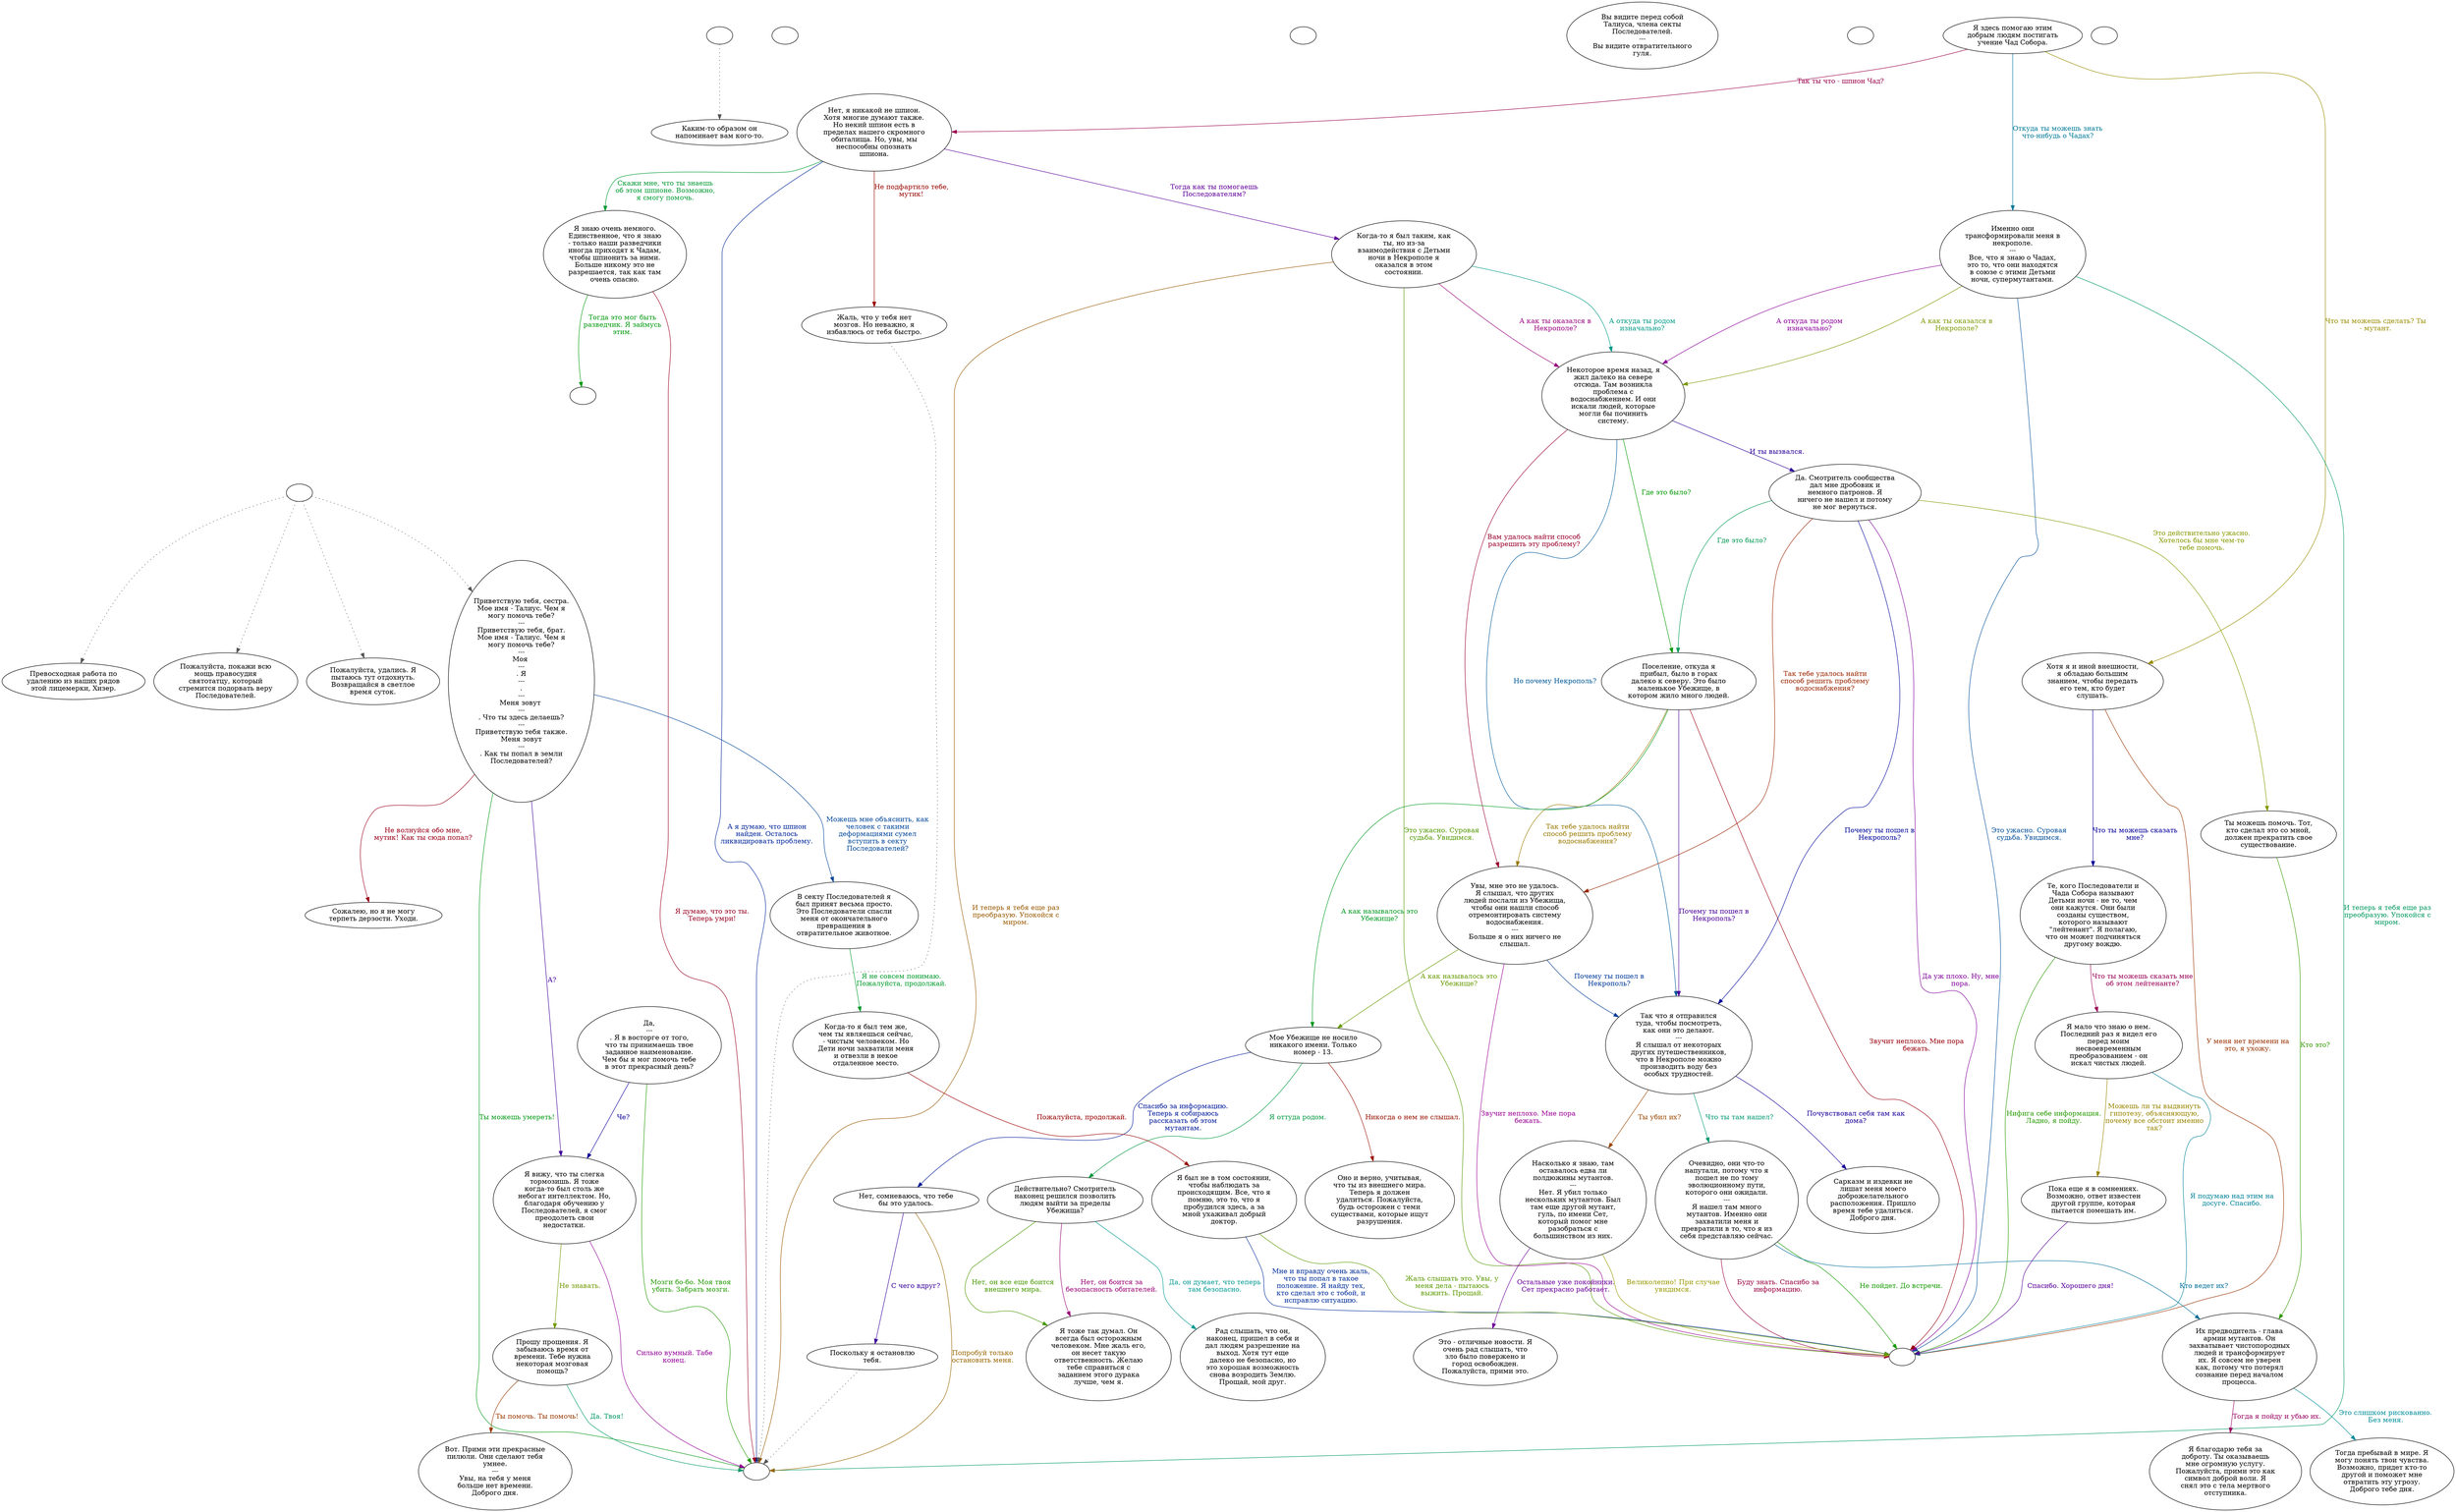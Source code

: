 digraph talius {
  "start" [style=filled       fillcolor="#FFFFFF"       color="#000000"]
  "start" -> "description_p_proc" [style=dotted color="#555555"]
  "start" [label=""]
  "critter_p_proc" [style=filled       fillcolor="#FFFFFF"       color="#000000"]
  "critter_p_proc" [label=""]
  "description_p_proc" [style=filled       fillcolor="#FFFFFF"       color="#000000"]
  "description_p_proc" [label="Каким-то образом он\nнапоминает вам кого-то."]
  "destroy_p_proc" [style=filled       fillcolor="#FFFFFF"       color="#000000"]
  "destroy_p_proc" [label=""]
  "look_at_p_proc" [style=filled       fillcolor="#FFFFFF"       color="#000000"]
  "look_at_p_proc" [label="Вы видите перед собой\nТалиуса, члена секты\nПоследователей.\n---\nВы видите отвратительного\nгуля."]
  "pickup_p_proc" [style=filled       fillcolor="#FFFFFF"       color="#000000"]
  "pickup_p_proc" [label=""]
  "talk_p_proc" [style=filled       fillcolor="#FFFFFF"       color="#000000"]
  "talk_p_proc" -> "Talius41" [style=dotted color="#555555"]
  "talk_p_proc" -> "Talius40" [style=dotted color="#555555"]
  "talk_p_proc" -> "Talius00" [style=dotted color="#555555"]
  "talk_p_proc" -> "Talius01" [style=dotted color="#555555"]
  "talk_p_proc" [label=""]
  "map_enter_p_proc" [style=filled       fillcolor="#FFFFFF"       color="#000000"]
  "map_enter_p_proc" [label=""]
  "Talius00" [style=filled       fillcolor="#FFFFFF"       color="#000000"]
  "Talius00" [label="Пожалуйста, удались. Я\nпытаюсь тут отдохнуть.\nВозвращайся в светлое\nвремя суток."]
  "Talius01" [style=filled       fillcolor="#FFFFFF"       color="#000000"]
  "Talius01" [label="Приветствую тебя, сестра.\nМое имя - Талиус. Чем я\nмогу помочь тебе?\n---\nПриветствую тебя, брат.\nМое имя - Талиус. Чем я\nмогу помочь тебе?\n---\nМоя \n---\n. Я\n---\n.\n---\nМеня зовут \n---\n. Что ты здесь делаешь?\n---\nПриветствую тебя также.\nМеня зовут\n---\n. Как ты попал в земли\nПоследователей?"]
  "Talius01" -> "Talius02" [label="А?" color="#400099" fontcolor="#400099"]
  "Talius01" -> "combat" [label="Ты можешь умереть!" color="#009913" fontcolor="#009913"]
  "Talius01" -> "Talius36" [label="Не волнуйся обо мне,\nмутик! Как ты сюда попал?" color="#990019" fontcolor="#990019"]
  "Talius01" -> "Talius37" [label="Можешь мне объяснить, как\nчеловек с такими\nдеформациями сумел\nвступить в секту\nПоследователей?" color="#004699" fontcolor="#004699"]
  "Talius02" [style=filled       fillcolor="#FFFFFF"       color="#000000"]
  "Talius02" [label="Я вижу, что ты слегка\nтормозишь. Я тоже\nкогда-то был столь же\nнебогат интеллектом. Но,\nблагодаря обучению у\nПоследователей, я смог\nпреодолеть свои\nнедостатки."]
  "Talius02" -> "Talius03" [label="Не знавать." color="#739900" fontcolor="#739900"]
  "Talius02" -> "combat" [label="Сильно вумный. Табе\nконец." color="#930099" fontcolor="#930099"]
  "Talius03" [style=filled       fillcolor="#FFFFFF"       color="#000000"]
  "Talius03" [label="Прошу прощения. Я\nзабываюсь время от\nвремени. Тебе нужна\nнекоторая мозговая\nпомощь?"]
  "Talius03" -> "combat" [label="Да. Твоя!" color="#009966" fontcolor="#009966"]
  "Talius03" -> "Talius04" [label="Ты помочь. Ты помочь!" color="#993900" fontcolor="#993900"]
  "Talius04" [style=filled       fillcolor="#FFFFFF"       color="#000000"]
  "Talius04" [label="Вот. Прими эти прекрасные\nпилюли. Они сделают тебя\nумнее.\n---\nУвы, на тебя у меня\nбольше нет времени.\nДоброго дня."]
  "Talius05" [style=filled       fillcolor="#FFFFFF"       color="#000000"]
  "Talius05" [label="Да,\n---\n. Я в восторге от того,\nчто ты принимаешь твое\nзаданное наименование.\nЧем бы я мог помочь тебе\nв этот прекрасный день?"]
  "Talius05" -> "Talius02" [label="Че?" color="#0D0099" fontcolor="#0D0099"]
  "Talius05" -> "combat" [label="Мозги бо-бо. Моя твоя\nубить. Забрать мозги." color="#209900" fontcolor="#209900"]
  "Talius06" [style=filled       fillcolor="#FFFFFF"       color="#000000"]
  "Talius06" [label="Я здесь помогаю этим\nдобрым людям постигать\nучение Чад Собора."]
  "Talius06" -> "Talius07" [label="Так ты что - шпион Чад?" color="#99004D" fontcolor="#99004D"]
  "Talius06" -> "Talius31" [label="Откуда ты можешь знать\nчто-нибудь о Чадах?" color="#007999" fontcolor="#007999"]
  "Talius06" -> "Talius32" [label="Что ты можешь сделать? Ты\n- мутант." color="#998C00" fontcolor="#998C00"]
  "Talius07" [style=filled       fillcolor="#FFFFFF"       color="#000000"]
  "Talius07" [label="Нет, я никакой не шпион.\nХотя многие думают также.\nНо некий шпион есть в\nпределах нашего скромного\nобиталища. Но, увы, мы\nнеспособны опознать\nшпиона."]
  "Talius07" -> "Talius08" [label="Тогда как ты помогаешь\nПоследователям?" color="#5F0099" fontcolor="#5F0099"]
  "Talius07" -> "Talius29" [label="Скажи мне, что ты знаешь\nоб этом шпионе. Возможно,\nя смогу помочь." color="#009933" fontcolor="#009933"]
  "Talius07" -> "Talius30" [label="Не подфартило тебе,\nмутик!" color="#990600" fontcolor="#990600"]
  "Talius07" -> "combat" [label="А я думаю, что шпион\nнайден. Осталось\nликвидировать проблему." color="#002699" fontcolor="#002699"]
  "Talius08" [style=filled       fillcolor="#FFFFFF"       color="#000000"]
  "Talius08" [label="Когда-то я был таким, как\nты, но из-за\nвзаимодействия с Детьми\nночи в Некрополе я\nоказался в этом\nсостоянии."]
  "Talius08" -> "TaliusEnd" [label="Это ужасно. Суровая\nсудьба. Увидимся." color="#539900" fontcolor="#539900"]
  "Talius08" -> "Talius09" [label="А как ты оказался в\nНекрополе?" color="#990080" fontcolor="#990080"]
  "Talius08" -> "Talius09" [label="А откуда ты родом\nизначально?" color="#009986" fontcolor="#009986"]
  "Talius08" -> "combat" [label="И теперь я тебя еще раз\nпреобразую. Упокойся с\nмиром." color="#995900" fontcolor="#995900"]
  "Talius09" [style=filled       fillcolor="#FFFFFF"       color="#000000"]
  "Talius09" [label="Некоторое время назад, я\nжил далеко на севере\nотсюда. Там возникла\nпроблема с\nводоснабжением. И они\nискали людей, которые\nмогли бы починить\nсистему."]
  "Talius09" -> "Talius10" [label="И ты вызвался." color="#2C0099" fontcolor="#2C0099"]
  "Talius09" -> "Talius15" [label="Где это было?" color="#009900" fontcolor="#009900"]
  "Talius09" -> "Talius16" [label="Вам удалось найти способ\nразрешить эту проблему?" color="#99002D" fontcolor="#99002D"]
  "Talius09" -> "Talius17" [label="Но почему Некрополь?" color="#005A99" fontcolor="#005A99"]
  "Talius10" [style=filled       fillcolor="#FFFFFF"       color="#000000"]
  "Talius10" [label="Да. Смотритель сообщества\nдал мне дробовик и\nнемного патронов. Я\nничего не нашел и потому\nне мог вернуться."]
  "Talius10" -> "Talius11" [label="Это действительно ужасно.\nХотелось бы мне чем-то\nтебе помочь." color="#869900" fontcolor="#869900"]
  "Talius10" -> "TaliusEnd" [label="Да уж плохо. Ну, мне\nпора." color="#7F0099" fontcolor="#7F0099"]
  "Talius10" -> "Talius15" [label="Где это было?" color="#009952" fontcolor="#009952"]
  "Talius10" -> "Talius16" [label="Так тебе удалось найти\nспособ решить проблему\nводоснабжения?" color="#992600" fontcolor="#992600"]
  "Talius10" -> "Talius17" [label="Почему ты пошел в\nНекрополь?" color="#000799" fontcolor="#000799"]
  "Talius11" [style=filled       fillcolor="#FFFFFF"       color="#000000"]
  "Talius11" [label="Ты можешь помочь. Тот,\nкто сделал это со мной,\nдолжен прекратить свое\nсуществование."]
  "Talius11" -> "Talius12" [label="Кто это?" color="#339900" fontcolor="#339900"]
  "Talius12" [style=filled       fillcolor="#FFFFFF"       color="#000000"]
  "Talius12" [label="Их предводитель - глава\nармии мутантов. Он\nзахватывает чистопородных\nлюдей и трансформирует\nих. Я совсем не уверен\nкак, потому что потерял\nсознание перед началом\nпроцесса."]
  "Talius12" -> "Talius13" [label="Тогда я пойду и убью их." color="#990060" fontcolor="#990060"]
  "Talius12" -> "Talius14" [label="Это слишком рискованно.\nБез меня." color="#008D99" fontcolor="#008D99"]
  "Talius13" [style=filled       fillcolor="#FFFFFF"       color="#000000"]
  "Talius13" [label="Я благодарю тебя за\nдоброту. Ты оказываешь\nмне огромную услугу.\nПожалуйста, прими это как\nсимвол доброй воли. Я\nснял это с тела мертвого\nотступника."]
  "Talius14" [style=filled       fillcolor="#FFFFFF"       color="#000000"]
  "Talius14" [label="Тогда пребывай в мире. Я\nмогу понять твои чувства.\nВозможно, придет кто-то\nдругой и поможет мне\nотвратить эту угрозу.\nДоброго тебе дня."]
  "Talius15" [style=filled       fillcolor="#FFFFFF"       color="#000000"]
  "Talius15" [label="Поселение, откуда я\nприбыл, было в горах\nдалеко к северу. Это было\nмаленькое Убежище, в\nкотором жило много людей."]
  "Talius15" -> "Talius16" [label="Так тебе удалось найти\nспособ решить проблему\nводоснабжения?" color="#997900" fontcolor="#997900"]
  "Talius15" -> "Talius17" [label="Почему ты пошел в\nНекрополь?" color="#4C0099" fontcolor="#4C0099"]
  "Talius15" -> "Talius22" [label="А как называлось это\nУбежище?" color="#00991F" fontcolor="#00991F"]
  "Talius15" -> "TaliusEnd" [label="Звучит неплохо. Мне пора\nбежать." color="#99000D" fontcolor="#99000D"]
  "Talius16" [style=filled       fillcolor="#FFFFFF"       color="#000000"]
  "Talius16" [label="Увы, мне это не удалось.\nЯ слышал, что других\nлюдей послали из Убежища,\nчтобы они нашли способ\nотремонтировать систему\nводоснабжения.\n---\nБольше я о них ничего не\nслышал."]
  "Talius16" -> "Talius17" [label="Почему ты пошел в\nНекрополь?" color="#003A99" fontcolor="#003A99"]
  "Talius16" -> "Talius22" [label="А как называлось это\nУбежище?" color="#679900" fontcolor="#679900"]
  "Talius16" -> "TaliusEnd" [label="Звучит неплохо. Мне пора\nбежать." color="#990093" fontcolor="#990093"]
  "Talius17" [style=filled       fillcolor="#FFFFFF"       color="#000000"]
  "Talius17" [label="Так что я отправился\nтуда, чтобы посмотреть,\nкак они это делают.\n---\nЯ слышал от некоторых\nдругих путешественников,\nчто в Некрополе можно\nпроизводить воду без\nособых трудностей."]
  "Talius17" -> "Talius18" [label="Что ты там нашел?" color="#009972" fontcolor="#009972"]
  "Talius17" -> "Talius19" [label="Ты убил их?" color="#994500" fontcolor="#994500"]
  "Talius17" -> "Talius21" [label="Почувствовал себя там как\nдома?" color="#190099" fontcolor="#190099"]
  "Talius18" [style=filled       fillcolor="#FFFFFF"       color="#000000"]
  "Talius18" [label="Очевидно, они что-то\nнапутали, потому что я\nпошел не по тому\nэволюционному пути,\nкоторого они ожидали.\n---\nЯ нашел там много\nмутантов. Именно они\nзахватили меня и\nпревратили в то, что я из\nсебя представляю сейчас."]
  "Talius18" -> "TaliusEnd" [label="Не пойдет. До встречи." color="#149900" fontcolor="#149900"]
  "Talius18" -> "TaliusEnd" [label="Буду знать. Спасибо за\nинформацию." color="#990041" fontcolor="#990041"]
  "Talius18" -> "Talius12" [label="Кто ведет их?" color="#006D99" fontcolor="#006D99"]
  "Talius19" [style=filled       fillcolor="#FFFFFF"       color="#000000"]
  "Talius19" [label="Насколько я знаю, там\nоставалось едва ли\nполдюжины мутантов.\n---\nНет. Я убил только\nнескольких мутантов. Был\nтам еще другой мутант,\nгуль, по имени Сет,\nкоторый помог мне\nразобраться с\nбольшинством из них."]
  "Talius19" -> "TaliusEnd" [label="Великолепно! При случае\nувидимся." color="#999800" fontcolor="#999800"]
  "Talius19" -> "Talius20" [label="Остальные уже покойники.\nСет прекрасно работает." color="#6C0099" fontcolor="#6C0099"]
  "Talius20" [style=filled       fillcolor="#FFFFFF"       color="#000000"]
  "Talius20" [label="Это - отличные новости. Я\nочень рад слышать, что\nзло было повержено и\nгород освобожден.\nПожалуйста, прими это."]
  "Talius21" [style=filled       fillcolor="#FFFFFF"       color="#000000"]
  "Talius21" [label="Сарказм и издевки не\nлишат меня моего\nдоброжелательного\nрасположения. Пришло\nвремя тебе удалиться.\nДоброго дня."]
  "Talius22" [style=filled       fillcolor="#FFFFFF"       color="#000000"]
  "Talius22" [label="Мое Убежище не носило\nникакого имени. Только\nномер - 13."]
  "Talius22" -> "Talius23" [label="Я оттуда родом." color="#00993F" fontcolor="#00993F"]
  "Talius22" -> "Talius26" [label="Никогда о нем не слышал." color="#991200" fontcolor="#991200"]
  "Talius22" -> "Talius27" [label="Спасибо за информацию.\nТеперь я собираюсь\nрассказать об этом\nмутантам." color="#001A99" fontcolor="#001A99"]
  "Talius23" [style=filled       fillcolor="#FFFFFF"       color="#000000"]
  "Talius23" [label="Действительно? Смотритель\nнаконец решился позволить\nлюдям выйти за пределы\nУбежища?"]
  "Talius23" -> "Talius24" [label="Нет, он все еще боится\nвнешнего мира." color="#479900" fontcolor="#479900"]
  "Talius23" -> "Talius24" [label="Нет, он боится за\nбезопасность обитателей." color="#990074" fontcolor="#990074"]
  "Talius23" -> "Talius25" [label="Да, он думает, что теперь\nтам безопасно." color="#009992" fontcolor="#009992"]
  "Talius24" [style=filled       fillcolor="#FFFFFF"       color="#000000"]
  "Talius24" [label="Я тоже так думал. Он\nвсегда был осторожным\nчеловеком. Мне жаль его,\nон несет такую\nответственность. Желаю\nтебе справиться с\nзаданием этого дурака\nлучше, чем я."]
  "Talius25" [style=filled       fillcolor="#FFFFFF"       color="#000000"]
  "Talius25" [label="Рад слышать, что он,\nнаконец, пришел в себя и\nдал людям разрешение на\nвыход. Хотя тут еще\nдалеко не безопасно, но\nэто хорошая возможность\nснова возродить Землю.\nПрощай, мой друг."]
  "Talius26" [style=filled       fillcolor="#FFFFFF"       color="#000000"]
  "Talius26" [label="Оно и верно, учитывая,\nчто ты из внешнего мира.\nТеперь я должен\nудалиться. Пожалуйста,\nбудь осторожен с теми\nсуществами, которые ищут\nразрушения."]
  "Talius27" [style=filled       fillcolor="#FFFFFF"       color="#000000"]
  "Talius27" [label="Нет, сомневаюсь, что тебе\nбы это удалось."]
  "Talius27" -> "combat" [label="Попробуй только\nостановить меня." color="#996500" fontcolor="#996500"]
  "Talius27" -> "Talius28" [label="С чего вдруг?" color="#380099" fontcolor="#380099"]
  "Talius28" [style=filled       fillcolor="#FFFFFF"       color="#000000"]
  "Talius28" -> "combat" [style=dotted color="#555555"]
  "Talius28" [label="Поскольку я остановлю\nтебя."]
  "Talius29" [style=filled       fillcolor="#FFFFFF"       color="#000000"]
  "Talius29" [label="Я знаю очень немного.\nЕдинственное, что я знаю\n- только наши разведчики\nиногда приходят к Чадам,\nчтобы шпионить за ними.\nБольше никому это не\nразрешается, так как там\nочень опасно."]
  "Talius29" -> "Talius29a" [label="Тогда это мог быть\nразведчик. Я займусь\nэтим." color="#00990C" fontcolor="#00990C"]
  "Talius29" -> "combat" [label="Я думаю, что это ты.\nТеперь умри!" color="#990021" fontcolor="#990021"]
  "Talius29a" [style=filled       fillcolor="#FFFFFF"       color="#000000"]
  "Talius29a" [label=""]
  "Talius30" [style=filled       fillcolor="#FFFFFF"       color="#000000"]
  "Talius30" -> "combat" [style=dotted color="#555555"]
  "Talius30" [label="Жаль, что у тебя нет\nмозгов. Но неважно, я\nизбавлюсь от тебя быстро."]
  "Talius31" [style=filled       fillcolor="#FFFFFF"       color="#000000"]
  "Talius31" [label="Именно они\nтрансформировали меня в\nнекрополе.\n---\nВсе, что я знаю о Чадах,\nэто то, что они находятся\nв союзе с этими Детьми\nночи, супермутантами."]
  "Talius31" -> "TaliusEnd" [label="Это ужасно. Суровая\nсудьба. Увидимся." color="#004E99" fontcolor="#004E99"]
  "Talius31" -> "Talius09" [label="А как ты оказался в\nНекрополе?" color="#7A9900" fontcolor="#7A9900"]
  "Talius31" -> "Talius09" [label="А откуда ты родом\nизначально?" color="#8B0099" fontcolor="#8B0099"]
  "Talius31" -> "combat" [label="И теперь я тебя еще раз\nпреобразую. Упокойся с\nмиром." color="#00995F" fontcolor="#00995F"]
  "Talius32" [style=filled       fillcolor="#FFFFFF"       color="#000000"]
  "Talius32" [label="Хотя я и иной внешности,\nя обладаю большим\nзнанием, чтобы передать\nего тем, кто будет\nслушать."]
  "Talius32" -> "TaliusEnd" [label="У меня нет времени на\nэто, я ухожу." color="#993200" fontcolor="#993200"]
  "Talius32" -> "Talius33" [label="Что ты можешь сказать\nмне?" color="#050099" fontcolor="#050099"]
  "Talius33" [style=filled       fillcolor="#FFFFFF"       color="#000000"]
  "Talius33" [label="Те, кого Последователи и\nЧада Собора называют\nДетьми ночи - не то, чем\nони кажутся. Они были\nсозданы существом,\nкоторого называют\n\"лейтенант\". Я полагаю,\nчто он может подчиняться\nдругому вождю."]
  "Talius33" -> "TaliusEnd" [label="Нифига себе информация.\nЛадно, я пойду." color="#279900" fontcolor="#279900"]
  "Talius33" -> "Talius34" [label="Что ты можешь сказать мне\nоб этом лейтенанте?" color="#990054" fontcolor="#990054"]
  "Talius34" [style=filled       fillcolor="#FFFFFF"       color="#000000"]
  "Talius34" [label="Я мало что знаю о нем.\nПоследний раз я видел его\nперед моим\nнесвоевременным\nпреобразованием - он\nискал чистых людей."]
  "Talius34" -> "TaliusEnd" [label="Я подумаю над этим на\nдосуге. Спасибо." color="#008199" fontcolor="#008199"]
  "Talius34" -> "Talius35" [label="Можешь ли ты выдвинуть\nгипотезу, объясняющую,\nпочему все обстоит именно\nтак?" color="#998500" fontcolor="#998500"]
  "Talius35" [style=filled       fillcolor="#FFFFFF"       color="#000000"]
  "Talius35" [label="Пока еще я в сомнениях.\nВозможно, ответ известен\nдругой группе, которая\nпытается помешать им."]
  "Talius35" -> "TaliusEnd" [label="Спасибо. Хорошего дня!" color="#580099" fontcolor="#580099"]
  "Talius36" [style=filled       fillcolor="#FFFFFF"       color="#000000"]
  "Talius36" [label="Сожалею, но я не могу\nтерпеть дерзости. Уходи."]
  "Talius37" [style=filled       fillcolor="#FFFFFF"       color="#000000"]
  "Talius37" [label="В секту Последователей я\nбыл принят весьма просто.\nЭто Последователи спасли\nменя от окончательного\nпревращения в\nотвратительное животное."]
  "Talius37" -> "Talius38" [label="Я не совсем понимаю.\nПожалуйста, продолжай." color="#00992B" fontcolor="#00992B"]
  "Talius38" [style=filled       fillcolor="#FFFFFF"       color="#000000"]
  "Talius38" [label="Когда-то я был тем же,\nчем ты являешься сейчас,\n- чистым человеком. Но\nДети ночи захватили меня\nи отвезли в некое\nотдаленное место."]
  "Talius38" -> "Talius39" [label="Пожалуйста, продолжай." color="#990001" fontcolor="#990001"]
  "Talius39" [style=filled       fillcolor="#FFFFFF"       color="#000000"]
  "Talius39" [label="Я был не в том состоянии,\nчтобы наблюдать за\nпроисходящим. Все, что я\nпомню, это то, что я\nпробудился здесь, а за\nмной ухаживал добрый\nдоктор."]
  "Talius39" -> "TaliusEnd" [label="Мне и вправду очень жаль,\nчто ты попал в такое\nположение. Я найду тех,\nкто сделал это с тобой, и\nисправлю ситуацию." color="#002E99" fontcolor="#002E99"]
  "Talius39" -> "TaliusEnd" [label="Жаль слышать это. Увы, у\nменя дела - пытаюсь\nвыжить. Прощай." color="#5B9900" fontcolor="#5B9900"]
  "Talius40" [style=filled       fillcolor="#FFFFFF"       color="#000000"]
  "Talius40" [label="Пожалуйста, покажи всю\nмощь правосудия\nсвятотатцу, который\nстремится подорвать веру\nПоследователей."]
  "Talius41" [style=filled       fillcolor="#FFFFFF"       color="#000000"]
  "Talius41" [label="Превосходная работа по\nудалению из наших рядов\nэтой лицемерки, Хизер."]
  "TaliusEnd" [style=filled       fillcolor="#FFFFFF"       color="#000000"]
  "TaliusEnd" [label=""]
  "combat" [style=filled       fillcolor="#FFFFFF"       color="#000000"]
  "combat" [label=""]
}